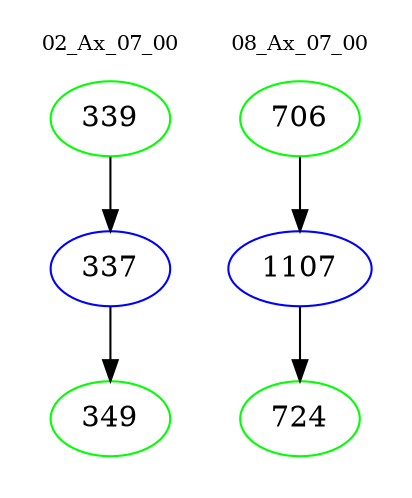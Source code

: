 digraph{
subgraph cluster_0 {
color = white
label = "02_Ax_07_00";
fontsize=10;
T0_339 [label="339", color="green"]
T0_339 -> T0_337 [color="black"]
T0_337 [label="337", color="blue"]
T0_337 -> T0_349 [color="black"]
T0_349 [label="349", color="green"]
}
subgraph cluster_1 {
color = white
label = "08_Ax_07_00";
fontsize=10;
T1_706 [label="706", color="green"]
T1_706 -> T1_1107 [color="black"]
T1_1107 [label="1107", color="blue"]
T1_1107 -> T1_724 [color="black"]
T1_724 [label="724", color="green"]
}
}
